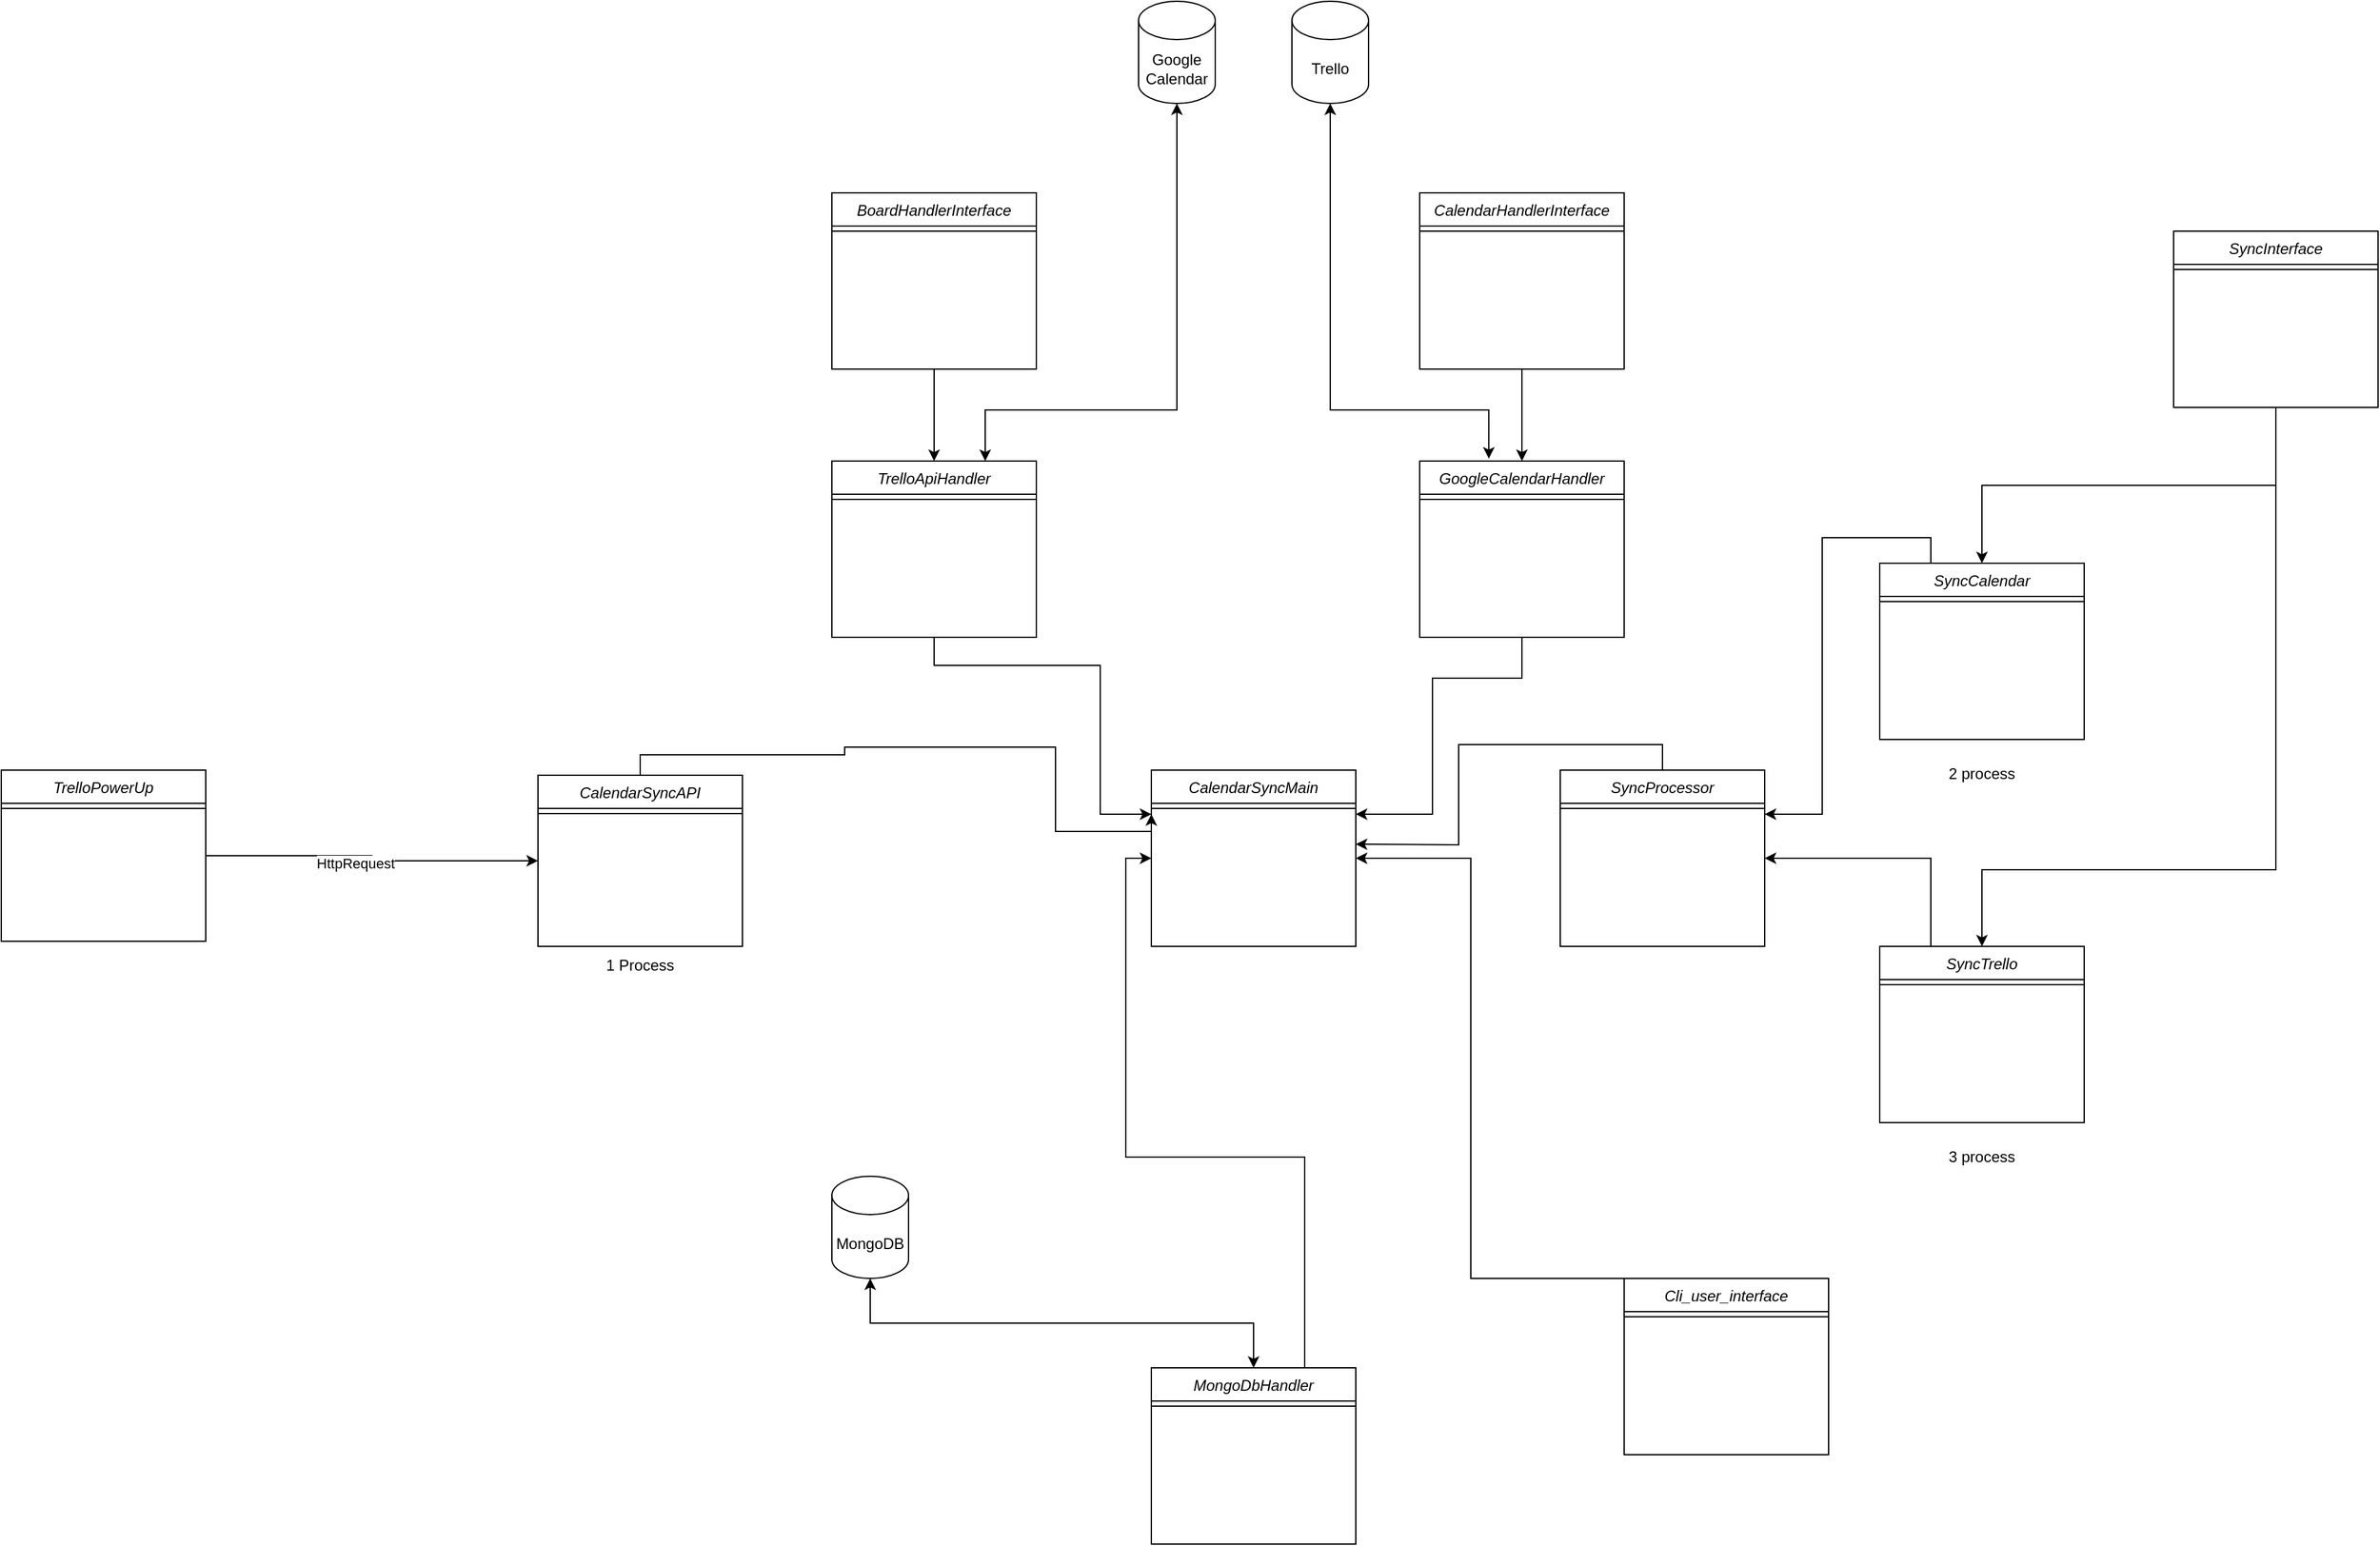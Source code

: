 <mxfile version="23.0.2" type="device">
  <diagram id="C5RBs43oDa-KdzZeNtuy" name="Page-1">
    <mxGraphModel dx="2739" dy="2284" grid="1" gridSize="10" guides="1" tooltips="1" connect="1" arrows="1" fold="1" page="1" pageScale="1" pageWidth="827" pageHeight="1169" math="0" shadow="0">
      <root>
        <mxCell id="WIyWlLk6GJQsqaUBKTNV-0" />
        <mxCell id="WIyWlLk6GJQsqaUBKTNV-1" parent="WIyWlLk6GJQsqaUBKTNV-0" />
        <mxCell id="lAmQ82F52G_dE5YJUYAJ-56" style="edgeStyle=orthogonalEdgeStyle;rounded=0;orthogonalLoop=1;jettySize=auto;html=1;exitX=0.5;exitY=1;exitDx=0;exitDy=0;entryX=0;entryY=0.25;entryDx=0;entryDy=0;" edge="1" parent="WIyWlLk6GJQsqaUBKTNV-1" source="zkfFHV4jXpPFQw0GAbJ--0" target="lAmQ82F52G_dE5YJUYAJ-21">
          <mxGeometry relative="1" as="geometry">
            <Array as="points">
              <mxPoint x="210" y="280" />
              <mxPoint x="340" y="280" />
              <mxPoint x="340" y="397" />
            </Array>
          </mxGeometry>
        </mxCell>
        <mxCell id="zkfFHV4jXpPFQw0GAbJ--0" value="TrelloApiHandler" style="swimlane;fontStyle=2;align=center;verticalAlign=top;childLayout=stackLayout;horizontal=1;startSize=26;horizontalStack=0;resizeParent=1;resizeLast=0;collapsible=1;marginBottom=0;rounded=0;shadow=0;strokeWidth=1;" parent="WIyWlLk6GJQsqaUBKTNV-1" vertex="1">
          <mxGeometry x="130" y="120" width="160" height="138" as="geometry">
            <mxRectangle x="230" y="140" width="160" height="26" as="alternateBounds" />
          </mxGeometry>
        </mxCell>
        <mxCell id="zkfFHV4jXpPFQw0GAbJ--4" value="" style="line;html=1;strokeWidth=1;align=left;verticalAlign=middle;spacingTop=-1;spacingLeft=3;spacingRight=3;rotatable=0;labelPosition=right;points=[];portConstraint=eastwest;" parent="zkfFHV4jXpPFQw0GAbJ--0" vertex="1">
          <mxGeometry y="26" width="160" height="8" as="geometry" />
        </mxCell>
        <mxCell id="lAmQ82F52G_dE5YJUYAJ-5" style="edgeStyle=orthogonalEdgeStyle;rounded=0;orthogonalLoop=1;jettySize=auto;html=1;exitX=0.5;exitY=1;exitDx=0;exitDy=0;" edge="1" parent="WIyWlLk6GJQsqaUBKTNV-1" source="lAmQ82F52G_dE5YJUYAJ-0">
          <mxGeometry relative="1" as="geometry">
            <mxPoint x="670" y="120" as="targetPoint" />
          </mxGeometry>
        </mxCell>
        <mxCell id="lAmQ82F52G_dE5YJUYAJ-0" value="CalendarHandlerInterface" style="swimlane;fontStyle=2;align=center;verticalAlign=top;childLayout=stackLayout;horizontal=1;startSize=26;horizontalStack=0;resizeParent=1;resizeLast=0;collapsible=1;marginBottom=0;rounded=0;shadow=0;strokeWidth=1;" vertex="1" parent="WIyWlLk6GJQsqaUBKTNV-1">
          <mxGeometry x="590" y="-90" width="160" height="138" as="geometry">
            <mxRectangle x="230" y="140" width="160" height="26" as="alternateBounds" />
          </mxGeometry>
        </mxCell>
        <mxCell id="lAmQ82F52G_dE5YJUYAJ-1" value="" style="line;html=1;strokeWidth=1;align=left;verticalAlign=middle;spacingTop=-1;spacingLeft=3;spacingRight=3;rotatable=0;labelPosition=right;points=[];portConstraint=eastwest;" vertex="1" parent="lAmQ82F52G_dE5YJUYAJ-0">
          <mxGeometry y="26" width="160" height="8" as="geometry" />
        </mxCell>
        <mxCell id="lAmQ82F52G_dE5YJUYAJ-4" style="edgeStyle=orthogonalEdgeStyle;rounded=0;orthogonalLoop=1;jettySize=auto;html=1;exitX=0.5;exitY=1;exitDx=0;exitDy=0;entryX=0.5;entryY=0;entryDx=0;entryDy=0;" edge="1" parent="WIyWlLk6GJQsqaUBKTNV-1" source="lAmQ82F52G_dE5YJUYAJ-2" target="zkfFHV4jXpPFQw0GAbJ--0">
          <mxGeometry relative="1" as="geometry" />
        </mxCell>
        <mxCell id="lAmQ82F52G_dE5YJUYAJ-2" value="BoardHandlerInterface" style="swimlane;fontStyle=2;align=center;verticalAlign=top;childLayout=stackLayout;horizontal=1;startSize=26;horizontalStack=0;resizeParent=1;resizeLast=0;collapsible=1;marginBottom=0;rounded=0;shadow=0;strokeWidth=1;" vertex="1" parent="WIyWlLk6GJQsqaUBKTNV-1">
          <mxGeometry x="130" y="-90" width="160" height="138" as="geometry">
            <mxRectangle x="230" y="140" width="160" height="26" as="alternateBounds" />
          </mxGeometry>
        </mxCell>
        <mxCell id="lAmQ82F52G_dE5YJUYAJ-3" value="" style="line;html=1;strokeWidth=1;align=left;verticalAlign=middle;spacingTop=-1;spacingLeft=3;spacingRight=3;rotatable=0;labelPosition=right;points=[];portConstraint=eastwest;" vertex="1" parent="lAmQ82F52G_dE5YJUYAJ-2">
          <mxGeometry y="26" width="160" height="8" as="geometry" />
        </mxCell>
        <mxCell id="lAmQ82F52G_dE5YJUYAJ-57" style="edgeStyle=orthogonalEdgeStyle;rounded=0;orthogonalLoop=1;jettySize=auto;html=1;exitX=0.5;exitY=1;exitDx=0;exitDy=0;entryX=1;entryY=0.25;entryDx=0;entryDy=0;" edge="1" parent="WIyWlLk6GJQsqaUBKTNV-1" source="lAmQ82F52G_dE5YJUYAJ-6" target="lAmQ82F52G_dE5YJUYAJ-21">
          <mxGeometry relative="1" as="geometry">
            <Array as="points">
              <mxPoint x="670" y="290" />
              <mxPoint x="600" y="290" />
              <mxPoint x="600" y="397" />
            </Array>
          </mxGeometry>
        </mxCell>
        <mxCell id="lAmQ82F52G_dE5YJUYAJ-6" value="GoogleCalendarHandler" style="swimlane;fontStyle=2;align=center;verticalAlign=top;childLayout=stackLayout;horizontal=1;startSize=26;horizontalStack=0;resizeParent=1;resizeLast=0;collapsible=1;marginBottom=0;rounded=0;shadow=0;strokeWidth=1;" vertex="1" parent="WIyWlLk6GJQsqaUBKTNV-1">
          <mxGeometry x="590" y="120" width="160" height="138" as="geometry">
            <mxRectangle x="230" y="140" width="160" height="26" as="alternateBounds" />
          </mxGeometry>
        </mxCell>
        <mxCell id="lAmQ82F52G_dE5YJUYAJ-7" value="" style="line;html=1;strokeWidth=1;align=left;verticalAlign=middle;spacingTop=-1;spacingLeft=3;spacingRight=3;rotatable=0;labelPosition=right;points=[];portConstraint=eastwest;" vertex="1" parent="lAmQ82F52G_dE5YJUYAJ-6">
          <mxGeometry y="26" width="160" height="8" as="geometry" />
        </mxCell>
        <mxCell id="lAmQ82F52G_dE5YJUYAJ-55" style="edgeStyle=orthogonalEdgeStyle;rounded=0;orthogonalLoop=1;jettySize=auto;html=1;exitX=0.75;exitY=0;exitDx=0;exitDy=0;entryX=0;entryY=0.5;entryDx=0;entryDy=0;" edge="1" parent="WIyWlLk6GJQsqaUBKTNV-1" source="lAmQ82F52G_dE5YJUYAJ-8" target="lAmQ82F52G_dE5YJUYAJ-21">
          <mxGeometry relative="1" as="geometry" />
        </mxCell>
        <mxCell id="lAmQ82F52G_dE5YJUYAJ-8" value="MongoDbHandler" style="swimlane;fontStyle=2;align=center;verticalAlign=top;childLayout=stackLayout;horizontal=1;startSize=26;horizontalStack=0;resizeParent=1;resizeLast=0;collapsible=1;marginBottom=0;rounded=0;shadow=0;strokeWidth=1;" vertex="1" parent="WIyWlLk6GJQsqaUBKTNV-1">
          <mxGeometry x="380" y="830" width="160" height="138" as="geometry">
            <mxRectangle x="230" y="140" width="160" height="26" as="alternateBounds" />
          </mxGeometry>
        </mxCell>
        <mxCell id="lAmQ82F52G_dE5YJUYAJ-9" value="" style="line;html=1;strokeWidth=1;align=left;verticalAlign=middle;spacingTop=-1;spacingLeft=3;spacingRight=3;rotatable=0;labelPosition=right;points=[];portConstraint=eastwest;" vertex="1" parent="lAmQ82F52G_dE5YJUYAJ-8">
          <mxGeometry y="26" width="160" height="8" as="geometry" />
        </mxCell>
        <mxCell id="lAmQ82F52G_dE5YJUYAJ-58" style="edgeStyle=orthogonalEdgeStyle;rounded=0;orthogonalLoop=1;jettySize=auto;html=1;exitX=0.5;exitY=1;exitDx=0;exitDy=0;exitPerimeter=0;entryX=0.5;entryY=0;entryDx=0;entryDy=0;startArrow=classic;startFill=1;" edge="1" parent="WIyWlLk6GJQsqaUBKTNV-1" source="lAmQ82F52G_dE5YJUYAJ-10" target="lAmQ82F52G_dE5YJUYAJ-8">
          <mxGeometry relative="1" as="geometry" />
        </mxCell>
        <mxCell id="lAmQ82F52G_dE5YJUYAJ-10" value="MongoDB" style="shape=cylinder3;whiteSpace=wrap;html=1;boundedLbl=1;backgroundOutline=1;size=15;" vertex="1" parent="WIyWlLk6GJQsqaUBKTNV-1">
          <mxGeometry x="130" y="680" width="60" height="80" as="geometry" />
        </mxCell>
        <mxCell id="lAmQ82F52G_dE5YJUYAJ-12" value="Google Calendar" style="shape=cylinder3;whiteSpace=wrap;html=1;boundedLbl=1;backgroundOutline=1;size=15;" vertex="1" parent="WIyWlLk6GJQsqaUBKTNV-1">
          <mxGeometry x="370" y="-240" width="60" height="80" as="geometry" />
        </mxCell>
        <mxCell id="lAmQ82F52G_dE5YJUYAJ-13" value="Trello" style="shape=cylinder3;whiteSpace=wrap;html=1;boundedLbl=1;backgroundOutline=1;size=15;" vertex="1" parent="WIyWlLk6GJQsqaUBKTNV-1">
          <mxGeometry x="490" y="-240" width="60" height="80" as="geometry" />
        </mxCell>
        <mxCell id="lAmQ82F52G_dE5YJUYAJ-14" style="edgeStyle=orthogonalEdgeStyle;rounded=0;orthogonalLoop=1;jettySize=auto;html=1;exitX=0.75;exitY=0;exitDx=0;exitDy=0;entryX=0.5;entryY=1;entryDx=0;entryDy=0;entryPerimeter=0;startArrow=classic;startFill=1;" edge="1" parent="WIyWlLk6GJQsqaUBKTNV-1" source="zkfFHV4jXpPFQw0GAbJ--0" target="lAmQ82F52G_dE5YJUYAJ-12">
          <mxGeometry relative="1" as="geometry">
            <Array as="points">
              <mxPoint x="250" y="80" />
              <mxPoint x="400" y="80" />
            </Array>
          </mxGeometry>
        </mxCell>
        <mxCell id="lAmQ82F52G_dE5YJUYAJ-15" style="edgeStyle=orthogonalEdgeStyle;rounded=0;orthogonalLoop=1;jettySize=auto;html=1;exitX=0.5;exitY=1;exitDx=0;exitDy=0;exitPerimeter=0;entryX=0.338;entryY=-0.014;entryDx=0;entryDy=0;entryPerimeter=0;startArrow=classic;startFill=1;" edge="1" parent="WIyWlLk6GJQsqaUBKTNV-1" source="lAmQ82F52G_dE5YJUYAJ-13" target="lAmQ82F52G_dE5YJUYAJ-6">
          <mxGeometry relative="1" as="geometry">
            <Array as="points">
              <mxPoint x="520" y="80" />
              <mxPoint x="644" y="80" />
            </Array>
          </mxGeometry>
        </mxCell>
        <mxCell id="lAmQ82F52G_dE5YJUYAJ-21" value="CalendarSyncMain" style="swimlane;fontStyle=2;align=center;verticalAlign=top;childLayout=stackLayout;horizontal=1;startSize=26;horizontalStack=0;resizeParent=1;resizeLast=0;collapsible=1;marginBottom=0;rounded=0;shadow=0;strokeWidth=1;" vertex="1" parent="WIyWlLk6GJQsqaUBKTNV-1">
          <mxGeometry x="380" y="362" width="160" height="138" as="geometry">
            <mxRectangle x="230" y="140" width="160" height="26" as="alternateBounds" />
          </mxGeometry>
        </mxCell>
        <mxCell id="lAmQ82F52G_dE5YJUYAJ-22" value="" style="line;html=1;strokeWidth=1;align=left;verticalAlign=middle;spacingTop=-1;spacingLeft=3;spacingRight=3;rotatable=0;labelPosition=right;points=[];portConstraint=eastwest;" vertex="1" parent="lAmQ82F52G_dE5YJUYAJ-21">
          <mxGeometry y="26" width="160" height="8" as="geometry" />
        </mxCell>
        <mxCell id="lAmQ82F52G_dE5YJUYAJ-47" style="edgeStyle=orthogonalEdgeStyle;rounded=0;orthogonalLoop=1;jettySize=auto;html=1;exitX=1;exitY=0.5;exitDx=0;exitDy=0;entryX=0;entryY=0.5;entryDx=0;entryDy=0;" edge="1" parent="WIyWlLk6GJQsqaUBKTNV-1" source="lAmQ82F52G_dE5YJUYAJ-23" target="lAmQ82F52G_dE5YJUYAJ-30">
          <mxGeometry relative="1" as="geometry" />
        </mxCell>
        <mxCell id="lAmQ82F52G_dE5YJUYAJ-48" value="HttpRequest" style="edgeLabel;html=1;align=center;verticalAlign=middle;resizable=0;points=[];" vertex="1" connectable="0" parent="lAmQ82F52G_dE5YJUYAJ-47">
          <mxGeometry x="-0.113" y="-6" relative="1" as="geometry">
            <mxPoint as="offset" />
          </mxGeometry>
        </mxCell>
        <mxCell id="lAmQ82F52G_dE5YJUYAJ-23" value="TrelloPowerUp" style="swimlane;fontStyle=2;align=center;verticalAlign=top;childLayout=stackLayout;horizontal=1;startSize=26;horizontalStack=0;resizeParent=1;resizeLast=0;collapsible=1;marginBottom=0;rounded=0;shadow=0;strokeWidth=1;" vertex="1" parent="WIyWlLk6GJQsqaUBKTNV-1">
          <mxGeometry x="-520" y="362" width="160" height="134" as="geometry">
            <mxRectangle x="230" y="140" width="160" height="26" as="alternateBounds" />
          </mxGeometry>
        </mxCell>
        <mxCell id="lAmQ82F52G_dE5YJUYAJ-24" value="" style="line;html=1;strokeWidth=1;align=left;verticalAlign=middle;spacingTop=-1;spacingLeft=3;spacingRight=3;rotatable=0;labelPosition=right;points=[];portConstraint=eastwest;" vertex="1" parent="lAmQ82F52G_dE5YJUYAJ-23">
          <mxGeometry y="26" width="160" height="8" as="geometry" />
        </mxCell>
        <mxCell id="lAmQ82F52G_dE5YJUYAJ-50" style="edgeStyle=orthogonalEdgeStyle;rounded=0;orthogonalLoop=1;jettySize=auto;html=1;exitX=0.5;exitY=0;exitDx=0;exitDy=0;" edge="1" parent="WIyWlLk6GJQsqaUBKTNV-1" source="lAmQ82F52G_dE5YJUYAJ-28">
          <mxGeometry relative="1" as="geometry">
            <mxPoint x="540" y="420" as="targetPoint" />
          </mxGeometry>
        </mxCell>
        <mxCell id="lAmQ82F52G_dE5YJUYAJ-28" value="SyncProcessor" style="swimlane;fontStyle=2;align=center;verticalAlign=top;childLayout=stackLayout;horizontal=1;startSize=26;horizontalStack=0;resizeParent=1;resizeLast=0;collapsible=1;marginBottom=0;rounded=0;shadow=0;strokeWidth=1;" vertex="1" parent="WIyWlLk6GJQsqaUBKTNV-1">
          <mxGeometry x="700" y="362" width="160" height="138" as="geometry">
            <mxRectangle x="230" y="140" width="160" height="26" as="alternateBounds" />
          </mxGeometry>
        </mxCell>
        <mxCell id="lAmQ82F52G_dE5YJUYAJ-29" value="" style="line;html=1;strokeWidth=1;align=left;verticalAlign=middle;spacingTop=-1;spacingLeft=3;spacingRight=3;rotatable=0;labelPosition=right;points=[];portConstraint=eastwest;" vertex="1" parent="lAmQ82F52G_dE5YJUYAJ-28">
          <mxGeometry y="26" width="160" height="8" as="geometry" />
        </mxCell>
        <mxCell id="lAmQ82F52G_dE5YJUYAJ-49" style="edgeStyle=orthogonalEdgeStyle;rounded=0;orthogonalLoop=1;jettySize=auto;html=1;exitX=0.5;exitY=0;exitDx=0;exitDy=0;entryX=0;entryY=0.25;entryDx=0;entryDy=0;" edge="1" parent="WIyWlLk6GJQsqaUBKTNV-1" source="lAmQ82F52G_dE5YJUYAJ-30" target="lAmQ82F52G_dE5YJUYAJ-21">
          <mxGeometry relative="1" as="geometry">
            <Array as="points">
              <mxPoint x="-20" y="350" />
              <mxPoint x="140" y="350" />
              <mxPoint x="140" y="344" />
              <mxPoint x="305" y="344" />
              <mxPoint x="305" y="410" />
              <mxPoint x="380" y="410" />
            </Array>
          </mxGeometry>
        </mxCell>
        <mxCell id="lAmQ82F52G_dE5YJUYAJ-30" value="CalendarSyncAPI" style="swimlane;fontStyle=2;align=center;verticalAlign=top;childLayout=stackLayout;horizontal=1;startSize=26;horizontalStack=0;resizeParent=1;resizeLast=0;collapsible=1;marginBottom=0;rounded=0;shadow=0;strokeWidth=1;" vertex="1" parent="WIyWlLk6GJQsqaUBKTNV-1">
          <mxGeometry x="-100" y="366" width="160" height="134" as="geometry">
            <mxRectangle x="230" y="140" width="160" height="26" as="alternateBounds" />
          </mxGeometry>
        </mxCell>
        <mxCell id="lAmQ82F52G_dE5YJUYAJ-31" value="" style="line;html=1;strokeWidth=1;align=left;verticalAlign=middle;spacingTop=-1;spacingLeft=3;spacingRight=3;rotatable=0;labelPosition=right;points=[];portConstraint=eastwest;" vertex="1" parent="lAmQ82F52G_dE5YJUYAJ-30">
          <mxGeometry y="26" width="160" height="8" as="geometry" />
        </mxCell>
        <mxCell id="lAmQ82F52G_dE5YJUYAJ-52" style="edgeStyle=orthogonalEdgeStyle;rounded=0;orthogonalLoop=1;jettySize=auto;html=1;exitX=0.25;exitY=0;exitDx=0;exitDy=0;entryX=1;entryY=0.25;entryDx=0;entryDy=0;" edge="1" parent="WIyWlLk6GJQsqaUBKTNV-1" source="lAmQ82F52G_dE5YJUYAJ-32" target="lAmQ82F52G_dE5YJUYAJ-28">
          <mxGeometry relative="1" as="geometry" />
        </mxCell>
        <mxCell id="lAmQ82F52G_dE5YJUYAJ-32" value="SyncCalendar" style="swimlane;fontStyle=2;align=center;verticalAlign=top;childLayout=stackLayout;horizontal=1;startSize=26;horizontalStack=0;resizeParent=1;resizeLast=0;collapsible=1;marginBottom=0;rounded=0;shadow=0;strokeWidth=1;" vertex="1" parent="WIyWlLk6GJQsqaUBKTNV-1">
          <mxGeometry x="950" y="200" width="160" height="138" as="geometry">
            <mxRectangle x="230" y="140" width="160" height="26" as="alternateBounds" />
          </mxGeometry>
        </mxCell>
        <mxCell id="lAmQ82F52G_dE5YJUYAJ-33" value="" style="line;html=1;strokeWidth=1;align=left;verticalAlign=middle;spacingTop=-1;spacingLeft=3;spacingRight=3;rotatable=0;labelPosition=right;points=[];portConstraint=eastwest;" vertex="1" parent="lAmQ82F52G_dE5YJUYAJ-32">
          <mxGeometry y="26" width="160" height="8" as="geometry" />
        </mxCell>
        <mxCell id="lAmQ82F52G_dE5YJUYAJ-53" style="edgeStyle=orthogonalEdgeStyle;rounded=0;orthogonalLoop=1;jettySize=auto;html=1;exitX=0.25;exitY=0;exitDx=0;exitDy=0;entryX=1;entryY=0.5;entryDx=0;entryDy=0;" edge="1" parent="WIyWlLk6GJQsqaUBKTNV-1" source="lAmQ82F52G_dE5YJUYAJ-34" target="lAmQ82F52G_dE5YJUYAJ-28">
          <mxGeometry relative="1" as="geometry" />
        </mxCell>
        <mxCell id="lAmQ82F52G_dE5YJUYAJ-34" value="SyncTrello" style="swimlane;fontStyle=2;align=center;verticalAlign=top;childLayout=stackLayout;horizontal=1;startSize=26;horizontalStack=0;resizeParent=1;resizeLast=0;collapsible=1;marginBottom=0;rounded=0;shadow=0;strokeWidth=1;" vertex="1" parent="WIyWlLk6GJQsqaUBKTNV-1">
          <mxGeometry x="950" y="500" width="160" height="138" as="geometry">
            <mxRectangle x="230" y="140" width="160" height="26" as="alternateBounds" />
          </mxGeometry>
        </mxCell>
        <mxCell id="lAmQ82F52G_dE5YJUYAJ-35" value="" style="line;html=1;strokeWidth=1;align=left;verticalAlign=middle;spacingTop=-1;spacingLeft=3;spacingRight=3;rotatable=0;labelPosition=right;points=[];portConstraint=eastwest;" vertex="1" parent="lAmQ82F52G_dE5YJUYAJ-34">
          <mxGeometry y="26" width="160" height="8" as="geometry" />
        </mxCell>
        <mxCell id="lAmQ82F52G_dE5YJUYAJ-36" value="1 Process" style="text;html=1;strokeColor=none;fillColor=none;align=center;verticalAlign=middle;whiteSpace=wrap;rounded=0;" vertex="1" parent="WIyWlLk6GJQsqaUBKTNV-1">
          <mxGeometry x="-50" y="500" width="60" height="30" as="geometry" />
        </mxCell>
        <mxCell id="lAmQ82F52G_dE5YJUYAJ-37" value="2 process" style="text;html=1;strokeColor=none;fillColor=none;align=center;verticalAlign=middle;whiteSpace=wrap;rounded=0;" vertex="1" parent="WIyWlLk6GJQsqaUBKTNV-1">
          <mxGeometry x="1000" y="350" width="60" height="30" as="geometry" />
        </mxCell>
        <mxCell id="lAmQ82F52G_dE5YJUYAJ-38" value="3 process" style="text;html=1;strokeColor=none;fillColor=none;align=center;verticalAlign=middle;whiteSpace=wrap;rounded=0;" vertex="1" parent="WIyWlLk6GJQsqaUBKTNV-1">
          <mxGeometry x="1000" y="650" width="60" height="30" as="geometry" />
        </mxCell>
        <mxCell id="lAmQ82F52G_dE5YJUYAJ-41" style="edgeStyle=orthogonalEdgeStyle;rounded=0;orthogonalLoop=1;jettySize=auto;html=1;exitX=0.5;exitY=1;exitDx=0;exitDy=0;entryX=0.5;entryY=0;entryDx=0;entryDy=0;" edge="1" parent="WIyWlLk6GJQsqaUBKTNV-1" source="lAmQ82F52G_dE5YJUYAJ-39" target="lAmQ82F52G_dE5YJUYAJ-32">
          <mxGeometry relative="1" as="geometry" />
        </mxCell>
        <mxCell id="lAmQ82F52G_dE5YJUYAJ-42" style="edgeStyle=orthogonalEdgeStyle;rounded=0;orthogonalLoop=1;jettySize=auto;html=1;exitX=0.5;exitY=1;exitDx=0;exitDy=0;entryX=0.5;entryY=0;entryDx=0;entryDy=0;" edge="1" parent="WIyWlLk6GJQsqaUBKTNV-1" source="lAmQ82F52G_dE5YJUYAJ-39" target="lAmQ82F52G_dE5YJUYAJ-34">
          <mxGeometry relative="1" as="geometry">
            <Array as="points">
              <mxPoint x="1260" y="440" />
              <mxPoint x="1030" y="440" />
            </Array>
          </mxGeometry>
        </mxCell>
        <mxCell id="lAmQ82F52G_dE5YJUYAJ-39" value="SyncInterface" style="swimlane;fontStyle=2;align=center;verticalAlign=top;childLayout=stackLayout;horizontal=1;startSize=26;horizontalStack=0;resizeParent=1;resizeLast=0;collapsible=1;marginBottom=0;rounded=0;shadow=0;strokeWidth=1;" vertex="1" parent="WIyWlLk6GJQsqaUBKTNV-1">
          <mxGeometry x="1180" y="-60" width="160" height="138" as="geometry">
            <mxRectangle x="230" y="140" width="160" height="26" as="alternateBounds" />
          </mxGeometry>
        </mxCell>
        <mxCell id="lAmQ82F52G_dE5YJUYAJ-40" value="" style="line;html=1;strokeWidth=1;align=left;verticalAlign=middle;spacingTop=-1;spacingLeft=3;spacingRight=3;rotatable=0;labelPosition=right;points=[];portConstraint=eastwest;" vertex="1" parent="lAmQ82F52G_dE5YJUYAJ-39">
          <mxGeometry y="26" width="160" height="8" as="geometry" />
        </mxCell>
        <mxCell id="lAmQ82F52G_dE5YJUYAJ-54" style="edgeStyle=orthogonalEdgeStyle;rounded=0;orthogonalLoop=1;jettySize=auto;html=1;exitX=0.5;exitY=0;exitDx=0;exitDy=0;entryX=1;entryY=0.5;entryDx=0;entryDy=0;" edge="1" parent="WIyWlLk6GJQsqaUBKTNV-1" source="lAmQ82F52G_dE5YJUYAJ-43" target="lAmQ82F52G_dE5YJUYAJ-21">
          <mxGeometry relative="1" as="geometry">
            <Array as="points">
              <mxPoint x="630" y="760" />
              <mxPoint x="630" y="431" />
            </Array>
          </mxGeometry>
        </mxCell>
        <mxCell id="lAmQ82F52G_dE5YJUYAJ-43" value="Cli_user_interface" style="swimlane;fontStyle=2;align=center;verticalAlign=top;childLayout=stackLayout;horizontal=1;startSize=26;horizontalStack=0;resizeParent=1;resizeLast=0;collapsible=1;marginBottom=0;rounded=0;shadow=0;strokeWidth=1;" vertex="1" parent="WIyWlLk6GJQsqaUBKTNV-1">
          <mxGeometry x="750" y="760" width="160" height="138" as="geometry">
            <mxRectangle x="230" y="140" width="160" height="26" as="alternateBounds" />
          </mxGeometry>
        </mxCell>
        <mxCell id="lAmQ82F52G_dE5YJUYAJ-44" value="" style="line;html=1;strokeWidth=1;align=left;verticalAlign=middle;spacingTop=-1;spacingLeft=3;spacingRight=3;rotatable=0;labelPosition=right;points=[];portConstraint=eastwest;" vertex="1" parent="lAmQ82F52G_dE5YJUYAJ-43">
          <mxGeometry y="26" width="160" height="8" as="geometry" />
        </mxCell>
      </root>
    </mxGraphModel>
  </diagram>
</mxfile>

